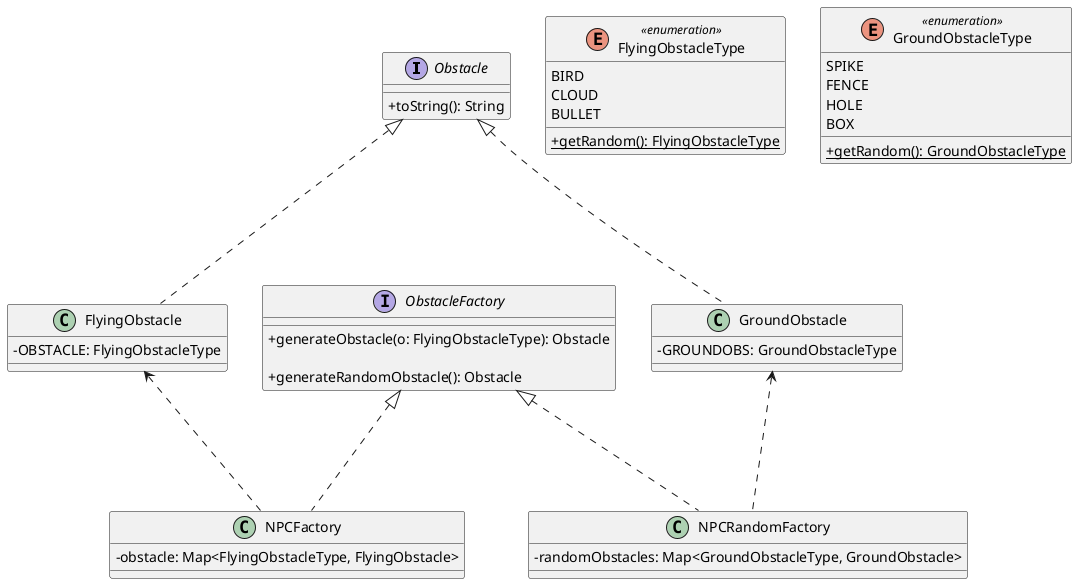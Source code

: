 @startuml
skinparam classAttributeIconSize 0

interface Obstacle {
    +toString(): String

}

class FlyingObstacle{
-OBSTACLE: FlyingObstacleType
}

class GroundObstacle{
  -GROUNDOBS: GroundObstacleType
}

Enum FlyingObstacleType <<enumeration>> {
     BIRD
     CLOUD
     BULLET

    +{static} getRandom(): FlyingObstacleType
}

Enum GroundObstacleType <<enumeration>> {
     SPIKE
     FENCE
     HOLE
     BOX

    +{static} getRandom(): GroundObstacleType
}

interface ObstacleFactory {

    +generateObstacle(o: FlyingObstacleType): Obstacle

    +generateRandomObstacle(): Obstacle
}

class NPCFactory {

    -obstacle: Map<FlyingObstacleType, FlyingObstacle>

  }

  class NPCRandomFactory {


  -randomObstacles: Map<GroundObstacleType, GroundObstacle>

    }





Obstacle <|-.- FlyingObstacle

Obstacle <|-.- GroundObstacle

ObstacleFactory <|-.- NPCFactory

ObstacleFactory <|-.- NPCRandomFactory

FlyingObstacle <-.- NPCFactory

GroundObstacle <-.- NPCRandomFactory







@enduml